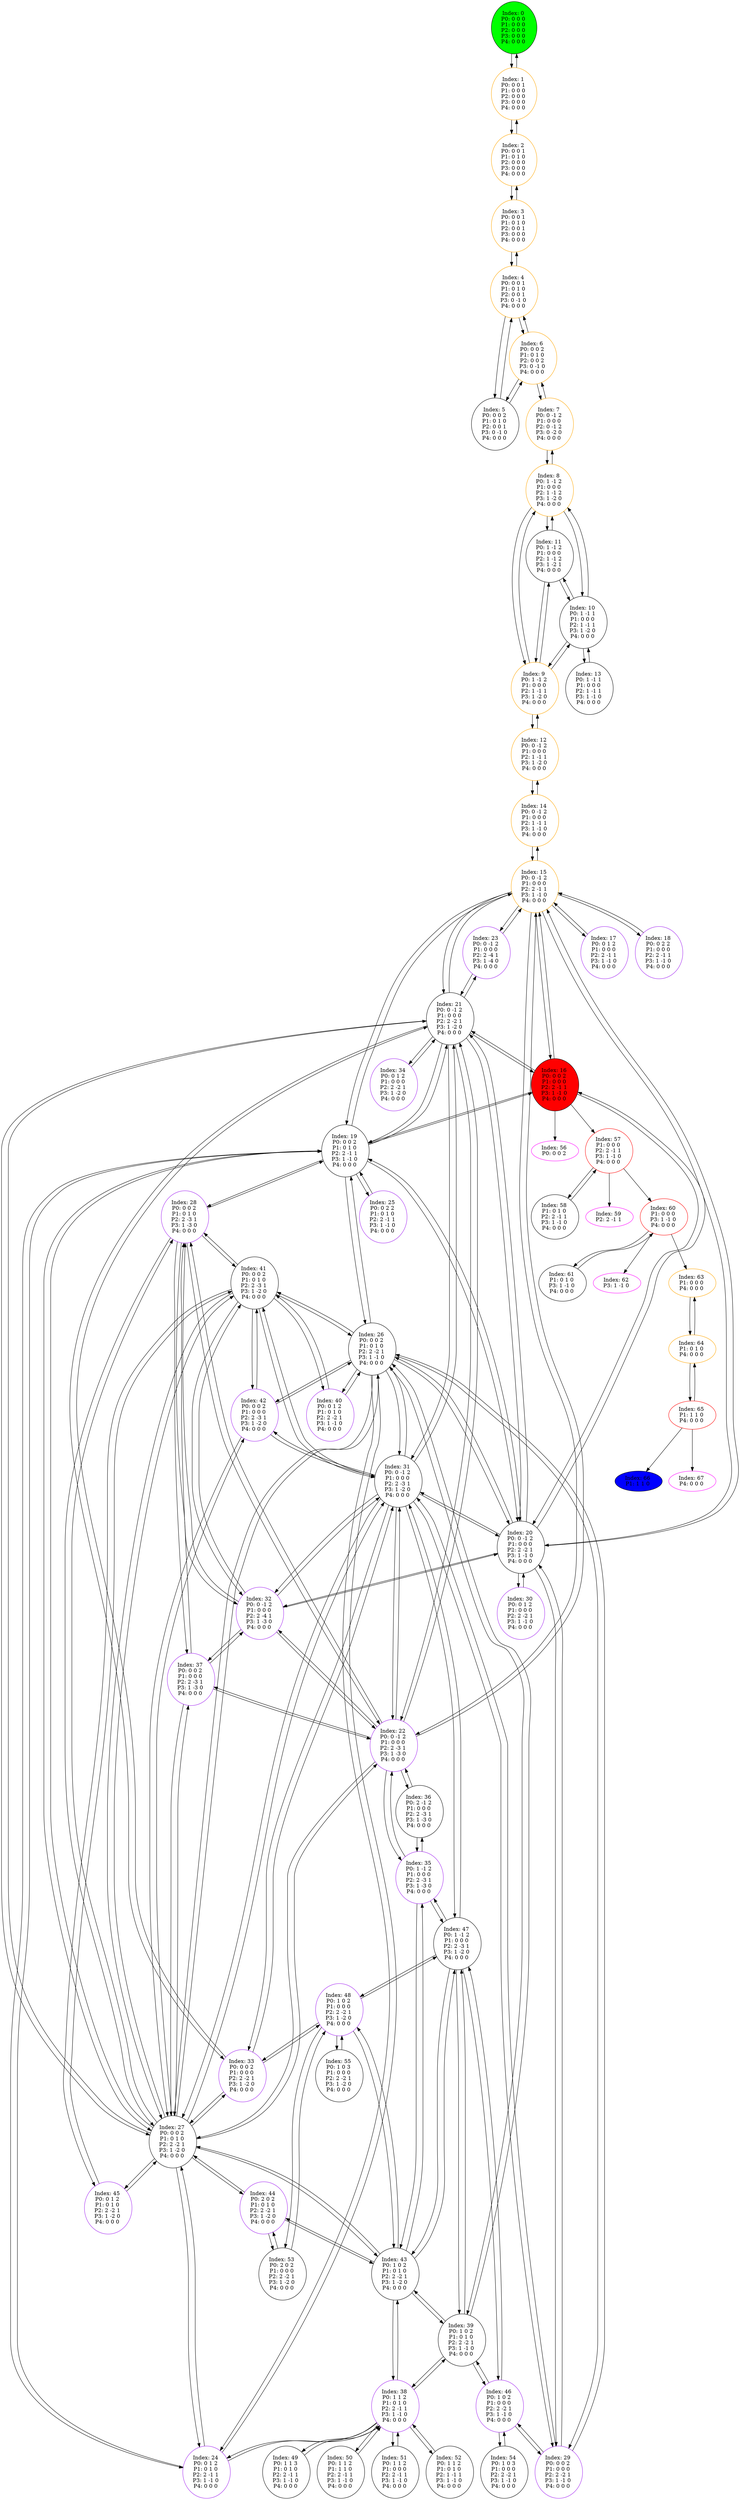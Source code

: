 digraph G {
color = "black"
0[label = "Index: 0 
P0: 0 0 0 
P1: 0 0 0 
P2: 0 0 0 
P3: 0 0 0 
P4: 0 0 0 
", style="filled", fillcolor = "green"]
1[label = "Index: 1 
P0: 0 0 1 
P1: 0 0 0 
P2: 0 0 0 
P3: 0 0 0 
P4: 0 0 0 
", color = "orange"]
2[label = "Index: 2 
P0: 0 0 1 
P1: 0 1 0 
P2: 0 0 0 
P3: 0 0 0 
P4: 0 0 0 
", color = "orange"]
3[label = "Index: 3 
P0: 0 0 1 
P1: 0 1 0 
P2: 0 0 1 
P3: 0 0 0 
P4: 0 0 0 
", color = "orange"]
4[label = "Index: 4 
P0: 0 0 1 
P1: 0 1 0 
P2: 0 0 1 
P3: 0 -1 0 
P4: 0 0 0 
", color = "orange"]
5[label = "Index: 5 
P0: 0 0 2 
P1: 0 1 0 
P2: 0 0 1 
P3: 0 -1 0 
P4: 0 0 0 
"]
6[label = "Index: 6 
P0: 0 0 2 
P1: 0 1 0 
P2: 0 0 2 
P3: 0 -1 0 
P4: 0 0 0 
", color = "orange"]
7[label = "Index: 7 
P0: 0 -1 2 
P1: 0 0 0 
P2: 0 -1 2 
P3: 0 -2 0 
P4: 0 0 0 
", color = "orange"]
8[label = "Index: 8 
P0: 1 -1 2 
P1: 0 0 0 
P2: 1 -1 2 
P3: 1 -2 0 
P4: 0 0 0 
", color = "orange"]
9[label = "Index: 9 
P0: 1 -1 2 
P1: 0 0 0 
P2: 1 -1 1 
P3: 1 -2 0 
P4: 0 0 0 
", color = "orange"]
10[label = "Index: 10 
P0: 1 -1 1 
P1: 0 0 0 
P2: 1 -1 1 
P3: 1 -2 0 
P4: 0 0 0 
"]
11[label = "Index: 11 
P0: 1 -1 2 
P1: 0 0 0 
P2: 1 -1 2 
P3: 1 -2 1 
P4: 0 0 0 
"]
12[label = "Index: 12 
P0: 0 -1 2 
P1: 0 0 0 
P2: 1 -1 1 
P3: 1 -2 0 
P4: 0 0 0 
", color = "orange"]
13[label = "Index: 13 
P0: 1 -1 1 
P1: 0 0 0 
P2: 1 -1 1 
P3: 1 -1 0 
P4: 0 0 0 
"]
14[label = "Index: 14 
P0: 0 -1 2 
P1: 0 0 0 
P2: 1 -1 1 
P3: 1 -1 0 
P4: 0 0 0 
", color = "orange"]
15[label = "Index: 15 
P0: 0 -1 2 
P1: 0 0 0 
P2: 2 -1 1 
P3: 1 -1 0 
P4: 0 0 0 
", color = "orange"]
16[label = "Index: 16 
P0: 0 0 2 
P1: 0 0 0 
P2: 2 -1 1 
P3: 1 -1 0 
P4: 0 0 0 
", style="filled", fillcolor = "red"]
17[label = "Index: 17 
P0: 0 1 2 
P1: 0 0 0 
P2: 2 -1 1 
P3: 1 -1 0 
P4: 0 0 0 
", color = "purple"]
18[label = "Index: 18 
P0: 0 2 2 
P1: 0 0 0 
P2: 2 -1 1 
P3: 1 -1 0 
P4: 0 0 0 
", color = "purple"]
19[label = "Index: 19 
P0: 0 0 2 
P1: 0 1 0 
P2: 2 -1 1 
P3: 1 -1 0 
P4: 0 0 0 
"]
20[label = "Index: 20 
P0: 0 -1 2 
P1: 0 0 0 
P2: 2 -2 1 
P3: 1 -1 0 
P4: 0 0 0 
"]
21[label = "Index: 21 
P0: 0 -1 2 
P1: 0 0 0 
P2: 2 -2 1 
P3: 1 -2 0 
P4: 0 0 0 
"]
22[label = "Index: 22 
P0: 0 -1 2 
P1: 0 0 0 
P2: 2 -3 1 
P3: 1 -3 0 
P4: 0 0 0 
", color = "purple"]
23[label = "Index: 23 
P0: 0 -1 2 
P1: 0 0 0 
P2: 2 -4 1 
P3: 1 -4 0 
P4: 0 0 0 
", color = "purple"]
24[label = "Index: 24 
P0: 0 1 2 
P1: 0 1 0 
P2: 2 -1 1 
P3: 1 -1 0 
P4: 0 0 0 
", color = "purple"]
25[label = "Index: 25 
P0: 0 2 2 
P1: 0 1 0 
P2: 2 -1 1 
P3: 1 -1 0 
P4: 0 0 0 
", color = "purple"]
26[label = "Index: 26 
P0: 0 0 2 
P1: 0 1 0 
P2: 2 -2 1 
P3: 1 -1 0 
P4: 0 0 0 
"]
27[label = "Index: 27 
P0: 0 0 2 
P1: 0 1 0 
P2: 2 -2 1 
P3: 1 -2 0 
P4: 0 0 0 
"]
28[label = "Index: 28 
P0: 0 0 2 
P1: 0 1 0 
P2: 2 -3 1 
P3: 1 -3 0 
P4: 0 0 0 
", color = "purple"]
29[label = "Index: 29 
P0: 0 0 2 
P1: 0 0 0 
P2: 2 -2 1 
P3: 1 -1 0 
P4: 0 0 0 
", color = "purple"]
30[label = "Index: 30 
P0: 0 1 2 
P1: 0 0 0 
P2: 2 -2 1 
P3: 1 -1 0 
P4: 0 0 0 
", color = "purple"]
31[label = "Index: 31 
P0: 0 -1 2 
P1: 0 0 0 
P2: 2 -3 1 
P3: 1 -2 0 
P4: 0 0 0 
"]
32[label = "Index: 32 
P0: 0 -1 2 
P1: 0 0 0 
P2: 2 -4 1 
P3: 1 -3 0 
P4: 0 0 0 
", color = "purple"]
33[label = "Index: 33 
P0: 0 0 2 
P1: 0 0 0 
P2: 2 -2 1 
P3: 1 -2 0 
P4: 0 0 0 
", color = "purple"]
34[label = "Index: 34 
P0: 0 1 2 
P1: 0 0 0 
P2: 2 -2 1 
P3: 1 -2 0 
P4: 0 0 0 
", color = "purple"]
35[label = "Index: 35 
P0: 1 -1 2 
P1: 0 0 0 
P2: 2 -3 1 
P3: 1 -3 0 
P4: 0 0 0 
", color = "purple"]
36[label = "Index: 36 
P0: 2 -1 2 
P1: 0 0 0 
P2: 2 -3 1 
P3: 1 -3 0 
P4: 0 0 0 
"]
37[label = "Index: 37 
P0: 0 0 2 
P1: 0 0 0 
P2: 2 -3 1 
P3: 1 -3 0 
P4: 0 0 0 
", color = "purple"]
38[label = "Index: 38 
P0: 1 1 2 
P1: 0 1 0 
P2: 2 -1 1 
P3: 1 -1 0 
P4: 0 0 0 
", color = "purple"]
39[label = "Index: 39 
P0: 1 0 2 
P1: 0 1 0 
P2: 2 -2 1 
P3: 1 -1 0 
P4: 0 0 0 
"]
40[label = "Index: 40 
P0: 0 1 2 
P1: 0 1 0 
P2: 2 -2 1 
P3: 1 -1 0 
P4: 0 0 0 
", color = "purple"]
41[label = "Index: 41 
P0: 0 0 2 
P1: 0 1 0 
P2: 2 -3 1 
P3: 1 -2 0 
P4: 0 0 0 
"]
42[label = "Index: 42 
P0: 0 0 2 
P1: 0 0 0 
P2: 2 -3 1 
P3: 1 -2 0 
P4: 0 0 0 
", color = "purple"]
43[label = "Index: 43 
P0: 1 0 2 
P1: 0 1 0 
P2: 2 -2 1 
P3: 1 -2 0 
P4: 0 0 0 
"]
44[label = "Index: 44 
P0: 2 0 2 
P1: 0 1 0 
P2: 2 -2 1 
P3: 1 -2 0 
P4: 0 0 0 
", color = "purple"]
45[label = "Index: 45 
P0: 0 1 2 
P1: 0 1 0 
P2: 2 -2 1 
P3: 1 -2 0 
P4: 0 0 0 
", color = "purple"]
46[label = "Index: 46 
P0: 1 0 2 
P1: 0 0 0 
P2: 2 -2 1 
P3: 1 -1 0 
P4: 0 0 0 
", color = "purple"]
47[label = "Index: 47 
P0: 1 -1 2 
P1: 0 0 0 
P2: 2 -3 1 
P3: 1 -2 0 
P4: 0 0 0 
"]
48[label = "Index: 48 
P0: 1 0 2 
P1: 0 0 0 
P2: 2 -2 1 
P3: 1 -2 0 
P4: 0 0 0 
", color = "purple"]
49[label = "Index: 49 
P0: 1 1 3 
P1: 0 1 0 
P2: 2 -1 1 
P3: 1 -1 0 
P4: 0 0 0 
"]
50[label = "Index: 50 
P0: 1 1 2 
P1: 1 1 0 
P2: 2 -1 1 
P3: 1 -1 0 
P4: 0 0 0 
"]
51[label = "Index: 51 
P0: 1 1 2 
P1: 0 0 0 
P2: 2 -1 1 
P3: 1 -1 0 
P4: 0 0 0 
"]
52[label = "Index: 52 
P0: 1 1 2 
P1: 0 1 0 
P2: 1 -1 1 
P3: 1 -1 0 
P4: 0 0 0 
"]
53[label = "Index: 53 
P0: 2 0 2 
P1: 0 0 0 
P2: 2 -2 1 
P3: 1 -2 0 
P4: 0 0 0 
"]
54[label = "Index: 54 
P0: 1 0 3 
P1: 0 0 0 
P2: 2 -2 1 
P3: 1 -1 0 
P4: 0 0 0 
"]
55[label = "Index: 55 
P0: 1 0 3 
P1: 0 0 0 
P2: 2 -2 1 
P3: 1 -2 0 
P4: 0 0 0 
"]
56[label = "Index: 56 
P0: 0 0 2 
", color = "fuchsia"]
57[label = "Index: 57 
P1: 0 0 0 
P2: 2 -1 1 
P3: 1 -1 0 
P4: 0 0 0 
", color = "red"]
58[label = "Index: 58 
P1: 0 1 0 
P2: 2 -1 1 
P3: 1 -1 0 
P4: 0 0 0 
"]
59[label = "Index: 59 
P2: 2 -1 1 
", color = "fuchsia"]
60[label = "Index: 60 
P1: 0 0 0 
P3: 1 -1 0 
P4: 0 0 0 
", color = "red"]
61[label = "Index: 61 
P1: 0 1 0 
P3: 1 -1 0 
P4: 0 0 0 
"]
62[label = "Index: 62 
P3: 1 -1 0 
", color = "fuchsia"]
63[label = "Index: 63 
P1: 0 0 0 
P4: 0 0 0 
", color = "orange"]
64[label = "Index: 64 
P1: 0 1 0 
P4: 0 0 0 
", color = "orange"]
65[label = "Index: 65 
P1: 1 1 0 
P4: 0 0 0 
", color = "red"]
66[label = "Index: 66 
P1: 1 1 0 
", style="filled", fillcolor = "blue"]
67[label = "Index: 67 
P4: 0 0 0 
", color = "fuchsia"]
0 -> 1

1 -> 0
1 -> 2

2 -> 1
2 -> 3

3 -> 2
3 -> 4

4 -> 3
4 -> 5
4 -> 6

5 -> 4
5 -> 6

6 -> 4
6 -> 5
6 -> 7

7 -> 6
7 -> 8

8 -> 7
8 -> 9
8 -> 10
8 -> 11

9 -> 8
9 -> 12
9 -> 10
9 -> 11

10 -> 8
10 -> 9
10 -> 13
10 -> 11

11 -> 8
11 -> 9
11 -> 10

12 -> 9
12 -> 14

13 -> 10

14 -> 12
14 -> 15

15 -> 14
15 -> 16
15 -> 17
15 -> 18
15 -> 19
15 -> 20
15 -> 21
15 -> 22
15 -> 23

16 -> 15
16 -> 19
16 -> 20
16 -> 21
16 -> 57
16 -> 56

17 -> 15

18 -> 15

19 -> 15
19 -> 24
19 -> 25
19 -> 16
19 -> 26
19 -> 20
19 -> 27
19 -> 28
19 -> 21

20 -> 15
20 -> 19
20 -> 29
20 -> 30
20 -> 26
20 -> 16
20 -> 21
20 -> 31
20 -> 32

21 -> 15
21 -> 19
21 -> 20
21 -> 33
21 -> 34
21 -> 27
21 -> 31
21 -> 22
21 -> 23
21 -> 16

22 -> 15
22 -> 21
22 -> 35
22 -> 36
22 -> 37
22 -> 28
22 -> 32
22 -> 27
22 -> 31

23 -> 15
23 -> 21

24 -> 19
24 -> 26
24 -> 27
24 -> 38

25 -> 19

26 -> 19
26 -> 20
26 -> 39
26 -> 40
26 -> 29
26 -> 24
26 -> 27
26 -> 41
26 -> 42
26 -> 31

27 -> 19
27 -> 21
27 -> 26
27 -> 43
27 -> 44
27 -> 45
27 -> 33
27 -> 41
27 -> 42
27 -> 31
27 -> 28
27 -> 24
27 -> 37
27 -> 22

28 -> 19
28 -> 22
28 -> 27
28 -> 37
28 -> 32
28 -> 41

29 -> 20
29 -> 26
29 -> 31
29 -> 46

30 -> 20

31 -> 20
31 -> 21
31 -> 26
31 -> 27
31 -> 47
31 -> 42
31 -> 41
31 -> 33
31 -> 22
31 -> 32
31 -> 29

32 -> 20
32 -> 22
32 -> 28
32 -> 31
32 -> 37
32 -> 41

33 -> 21
33 -> 27
33 -> 31
33 -> 48

34 -> 21

35 -> 22
35 -> 43
35 -> 47
35 -> 36

36 -> 22
36 -> 35

37 -> 22
37 -> 27
37 -> 28
37 -> 32

38 -> 39
38 -> 43
38 -> 24
38 -> 49
38 -> 50
38 -> 51
38 -> 52

39 -> 26
39 -> 46
39 -> 38
39 -> 43
39 -> 47

40 -> 26
40 -> 41

41 -> 26
41 -> 27
41 -> 31
41 -> 42
41 -> 45
41 -> 28
41 -> 40
41 -> 32

42 -> 26
42 -> 27
42 -> 31
42 -> 41

43 -> 27
43 -> 39
43 -> 44
43 -> 48
43 -> 47
43 -> 38
43 -> 35

44 -> 27
44 -> 43
44 -> 53

45 -> 27
45 -> 41

46 -> 39
46 -> 47
46 -> 29
46 -> 54

47 -> 31
47 -> 39
47 -> 43
47 -> 48
47 -> 35
47 -> 46

48 -> 43
48 -> 47
48 -> 33
48 -> 53
48 -> 55

49 -> 38

50 -> 38

51 -> 38

52 -> 38

53 -> 44
53 -> 48

54 -> 46

55 -> 48

57 -> 58
57 -> 60
57 -> 59

58 -> 57

60 -> 61
60 -> 63
60 -> 62

61 -> 60

63 -> 64

64 -> 63
64 -> 65

65 -> 64
65 -> 67
65 -> 66

}
